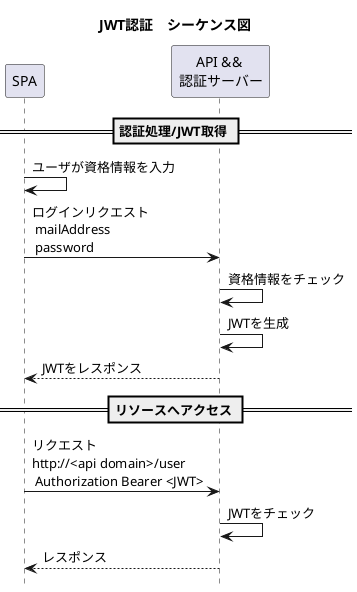 
@startuml
hide footbox
skinparam BoxPadding 10

title JWT認証　シーケンス図
participant "SPA" as spa
participant "API && \n認証サーバー" as api

== 認証処理/JWT取得 ==
spa -> spa: ユーザが資格情報を入力
spa -> api: ログインリクエスト\n mailAddress\n password
api -> api: 資格情報をチェック
api -> api: JWTを生成
spa <-- api: JWTをレスポンス

== リソースへアクセス ==
spa -> api: リクエスト\nhttp://<api domain>/user\n Authorization Bearer <JWT>
api -> api: JWTをチェック
spa <-- api: レスポンス

@enduml